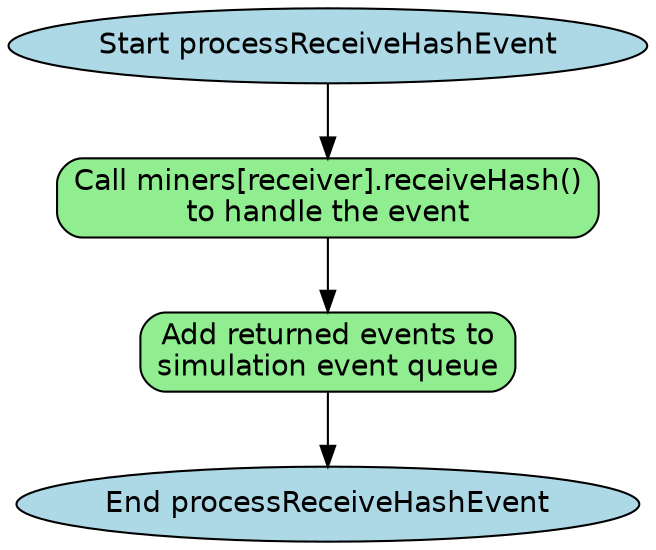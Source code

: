 digraph processReceiveHashFlow {
    rankdir=TB;
    
    // Node styles
    node [shape=box, style="filled,rounded", fontname="Helvetica"];
    start_node [label="Start processReceiveHashEvent", shape=ellipse, fillcolor=lightblue];
    end_node [label="End processReceiveHashEvent", shape=ellipse, fillcolor=lightblue];
    
    // Simple flowchart since it's a wrapper
    call_miner_receive_hash [
        label="Call miners[receiver].receiveHash()\nto handle the event",
        shape=box,
        fillcolor=lightgreen
    ];
    
    add_new_events [
        label="Add returned events to\nsimulation event queue",
        shape=box,
        fillcolor=lightgreen
    ];
    
    // Connect nodes
    start_node -> call_miner_receive_hash;
    call_miner_receive_hash -> add_new_events;
    add_new_events -> end_node;
} 